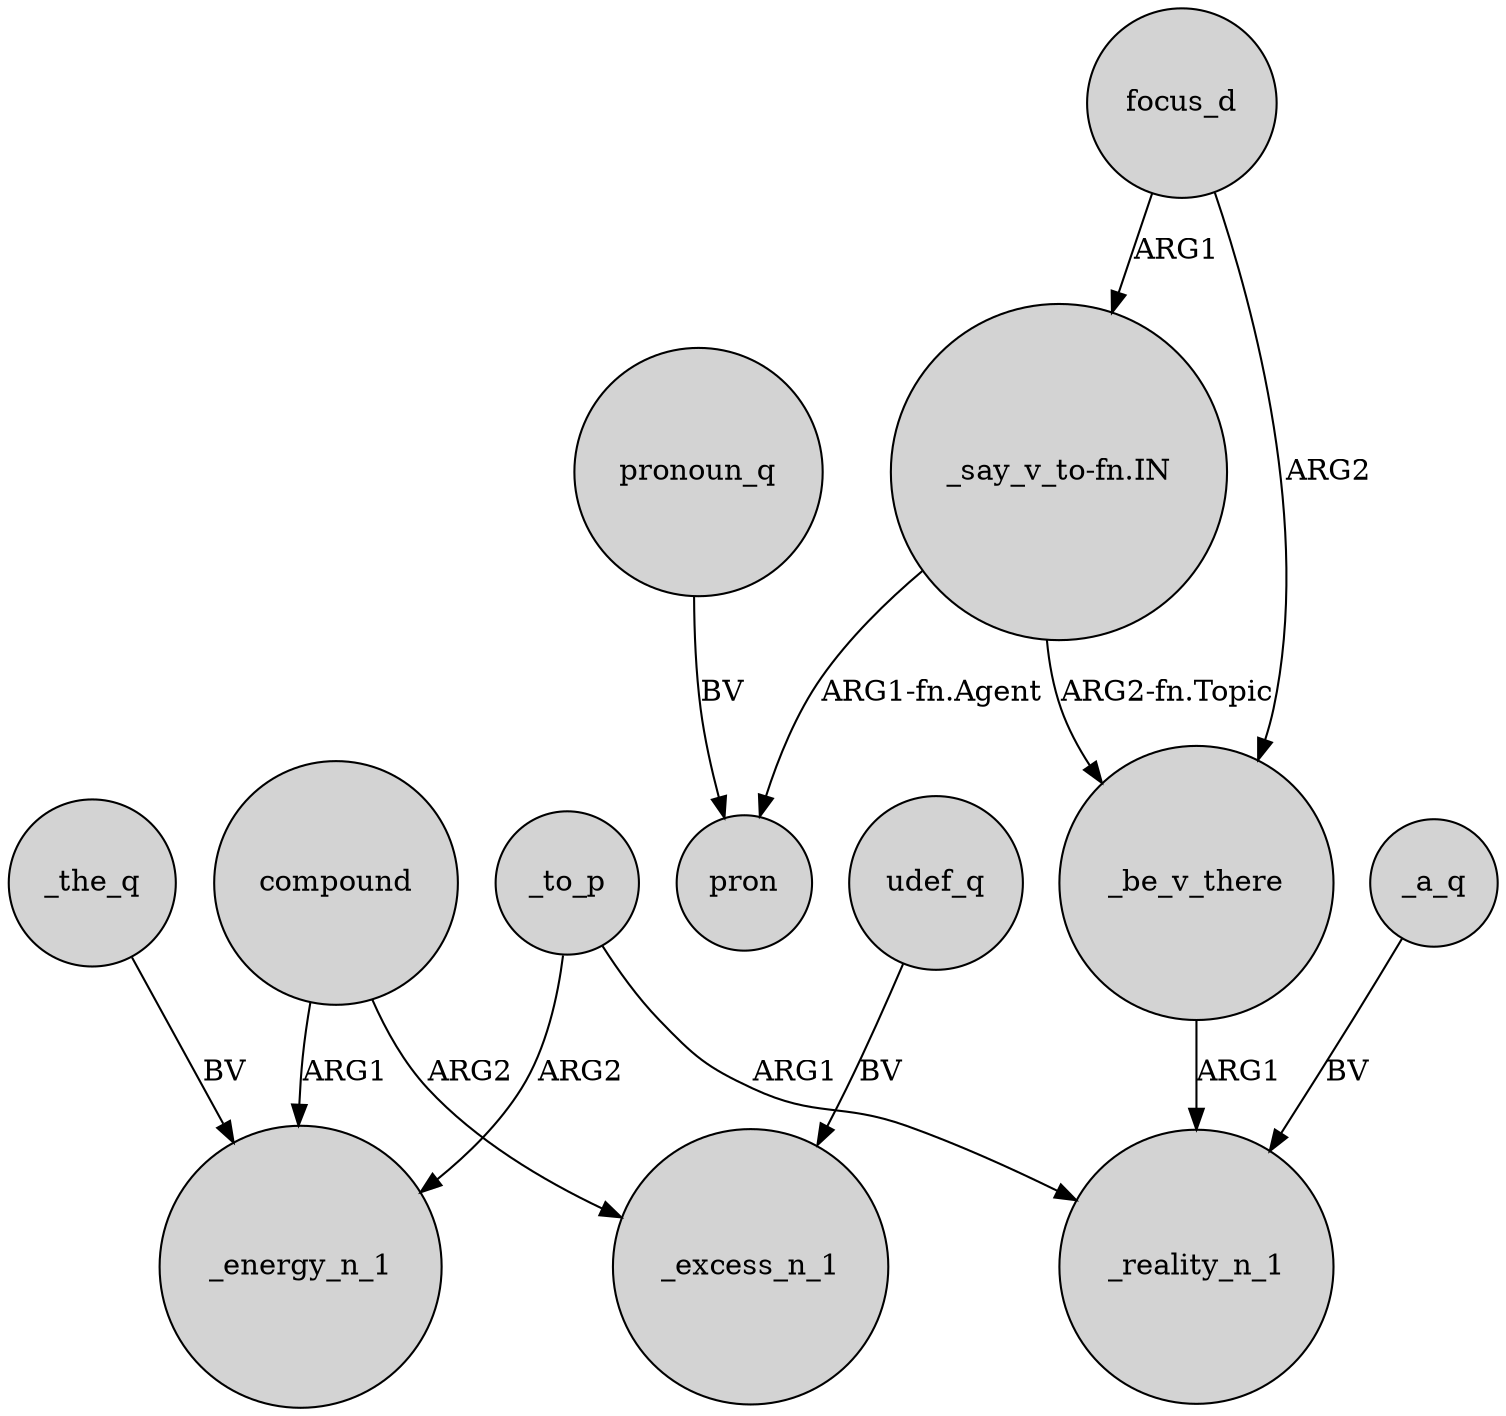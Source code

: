 digraph {
	node [shape=circle style=filled]
	compound -> _energy_n_1 [label=ARG1]
	udef_q -> _excess_n_1 [label=BV]
	_to_p -> _reality_n_1 [label=ARG1]
	_to_p -> _energy_n_1 [label=ARG2]
	compound -> _excess_n_1 [label=ARG2]
	_be_v_there -> _reality_n_1 [label=ARG1]
	_the_q -> _energy_n_1 [label=BV]
	"_say_v_to-fn.IN" -> _be_v_there [label="ARG2-fn.Topic"]
	_a_q -> _reality_n_1 [label=BV]
	focus_d -> _be_v_there [label=ARG2]
	focus_d -> "_say_v_to-fn.IN" [label=ARG1]
	"_say_v_to-fn.IN" -> pron [label="ARG1-fn.Agent"]
	pronoun_q -> pron [label=BV]
}
